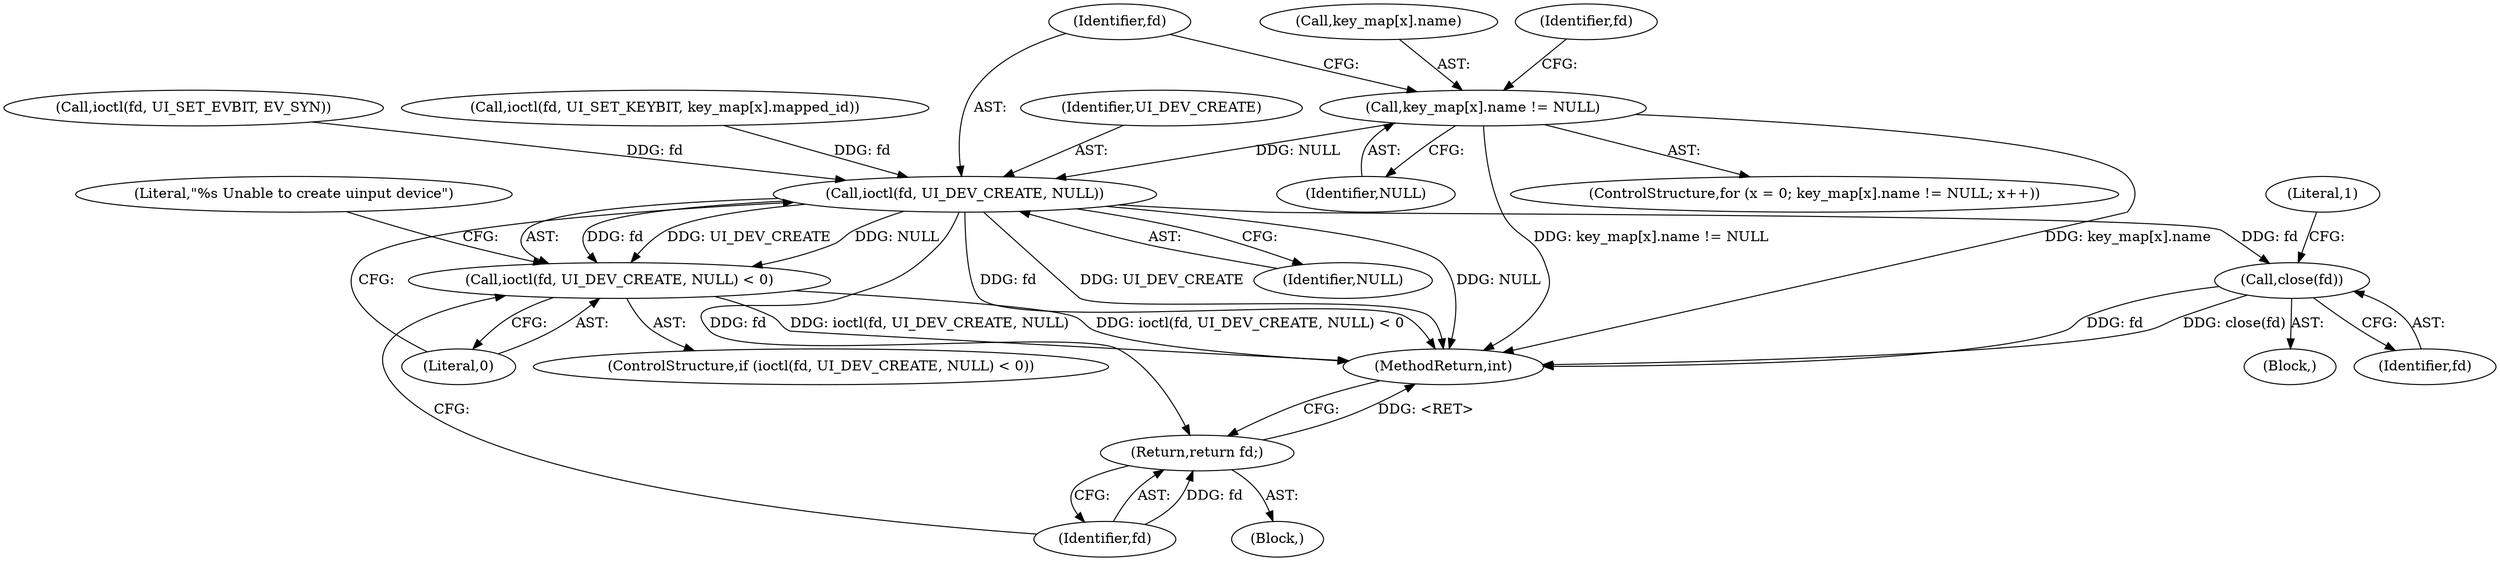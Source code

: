digraph "1_Android_472271b153c5dc53c28beac55480a8d8434b2d5c_29@array" {
"1000221" [label="(Call,key_map[x].name != NULL)"];
"1000240" [label="(Call,ioctl(fd, UI_DEV_CREATE, NULL))"];
"1000239" [label="(Call,ioctl(fd, UI_DEV_CREATE, NULL) < 0)"];
"1000249" [label="(Call,close(fd))"];
"1000254" [label="(Return,return fd;)"];
"1000253" [label="(Literal,1)"];
"1000217" [label="(ControlStructure,for (x = 0; key_map[x].name != NULL; x++))"];
"1000255" [label="(Identifier,fd)"];
"1000213" [label="(Call,ioctl(fd, UI_SET_EVBIT, EV_SYN))"];
"1000254" [label="(Return,return fd;)"];
"1000243" [label="(Identifier,NULL)"];
"1000245" [label="(Block,)"];
"1000244" [label="(Literal,0)"];
"1000230" [label="(Call,ioctl(fd, UI_SET_KEYBIT, key_map[x].mapped_id))"];
"1000256" [label="(MethodReturn,int)"];
"1000249" [label="(Call,close(fd))"];
"1000247" [label="(Literal,\"%s Unable to create uinput device\")"];
"1000102" [label="(Block,)"];
"1000240" [label="(Call,ioctl(fd, UI_DEV_CREATE, NULL))"];
"1000241" [label="(Identifier,fd)"];
"1000242" [label="(Identifier,UI_DEV_CREATE)"];
"1000222" [label="(Call,key_map[x].name)"];
"1000227" [label="(Identifier,NULL)"];
"1000231" [label="(Identifier,fd)"];
"1000238" [label="(ControlStructure,if (ioctl(fd, UI_DEV_CREATE, NULL) < 0))"];
"1000250" [label="(Identifier,fd)"];
"1000239" [label="(Call,ioctl(fd, UI_DEV_CREATE, NULL) < 0)"];
"1000221" [label="(Call,key_map[x].name != NULL)"];
"1000221" -> "1000217"  [label="AST: "];
"1000221" -> "1000227"  [label="CFG: "];
"1000222" -> "1000221"  [label="AST: "];
"1000227" -> "1000221"  [label="AST: "];
"1000231" -> "1000221"  [label="CFG: "];
"1000241" -> "1000221"  [label="CFG: "];
"1000221" -> "1000256"  [label="DDG: key_map[x].name != NULL"];
"1000221" -> "1000256"  [label="DDG: key_map[x].name"];
"1000221" -> "1000240"  [label="DDG: NULL"];
"1000240" -> "1000239"  [label="AST: "];
"1000240" -> "1000243"  [label="CFG: "];
"1000241" -> "1000240"  [label="AST: "];
"1000242" -> "1000240"  [label="AST: "];
"1000243" -> "1000240"  [label="AST: "];
"1000244" -> "1000240"  [label="CFG: "];
"1000240" -> "1000256"  [label="DDG: UI_DEV_CREATE"];
"1000240" -> "1000256"  [label="DDG: fd"];
"1000240" -> "1000256"  [label="DDG: NULL"];
"1000240" -> "1000239"  [label="DDG: fd"];
"1000240" -> "1000239"  [label="DDG: UI_DEV_CREATE"];
"1000240" -> "1000239"  [label="DDG: NULL"];
"1000213" -> "1000240"  [label="DDG: fd"];
"1000230" -> "1000240"  [label="DDG: fd"];
"1000240" -> "1000249"  [label="DDG: fd"];
"1000240" -> "1000254"  [label="DDG: fd"];
"1000239" -> "1000238"  [label="AST: "];
"1000239" -> "1000244"  [label="CFG: "];
"1000244" -> "1000239"  [label="AST: "];
"1000247" -> "1000239"  [label="CFG: "];
"1000255" -> "1000239"  [label="CFG: "];
"1000239" -> "1000256"  [label="DDG: ioctl(fd, UI_DEV_CREATE, NULL) < 0"];
"1000239" -> "1000256"  [label="DDG: ioctl(fd, UI_DEV_CREATE, NULL)"];
"1000249" -> "1000245"  [label="AST: "];
"1000249" -> "1000250"  [label="CFG: "];
"1000250" -> "1000249"  [label="AST: "];
"1000253" -> "1000249"  [label="CFG: "];
"1000249" -> "1000256"  [label="DDG: fd"];
"1000249" -> "1000256"  [label="DDG: close(fd)"];
"1000254" -> "1000102"  [label="AST: "];
"1000254" -> "1000255"  [label="CFG: "];
"1000255" -> "1000254"  [label="AST: "];
"1000256" -> "1000254"  [label="CFG: "];
"1000254" -> "1000256"  [label="DDG: <RET>"];
"1000255" -> "1000254"  [label="DDG: fd"];
}
